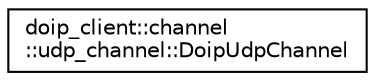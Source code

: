 digraph "Graphical Class Hierarchy"
{
 // LATEX_PDF_SIZE
  edge [fontname="Helvetica",fontsize="10",labelfontname="Helvetica",labelfontsize="10"];
  node [fontname="Helvetica",fontsize="10",shape=record];
  rankdir="LR";
  Node0 [label="doip_client::channel\l::udp_channel::DoipUdpChannel",height=0.2,width=0.4,color="black", fillcolor="white", style="filled",URL="$classdoip__client_1_1channel_1_1udp__channel_1_1DoipUdpChannel.html",tooltip="Class to manage a udp channel as per DoIP protocol."];
}
